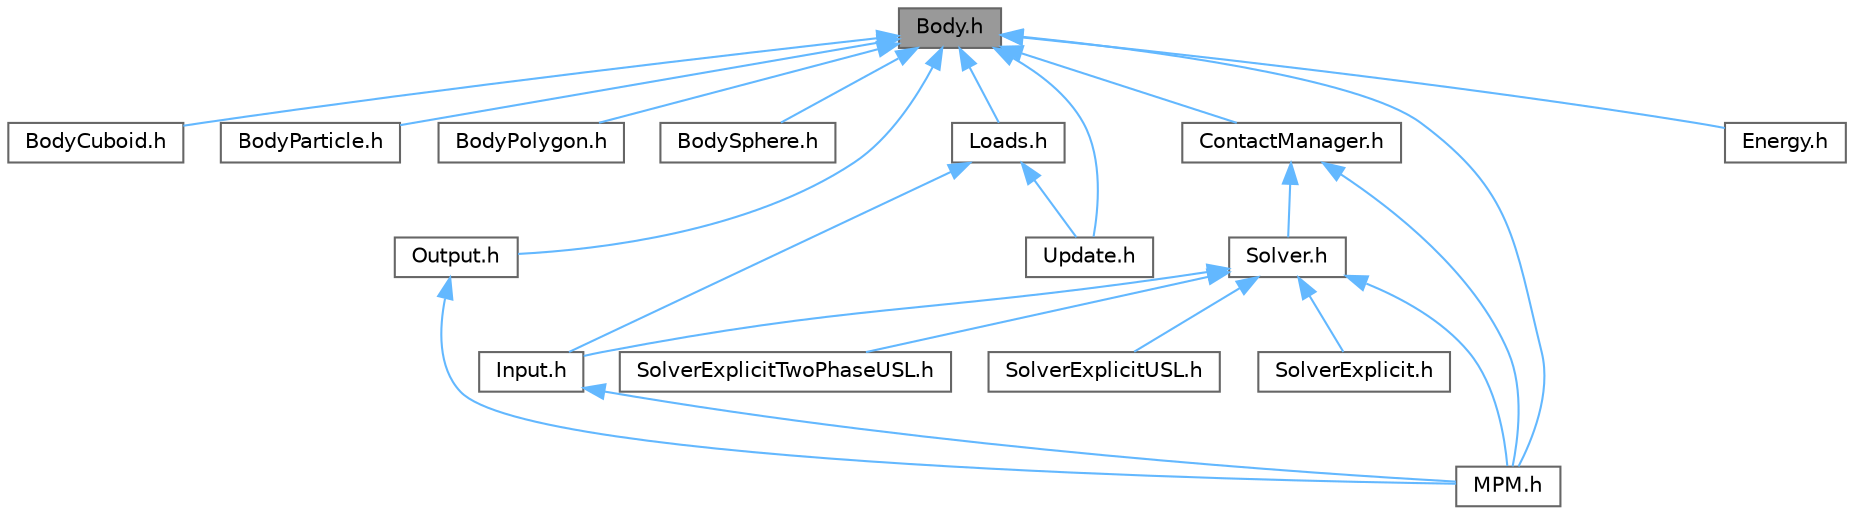 digraph "Body.h"
{
 // LATEX_PDF_SIZE
  bgcolor="transparent";
  edge [fontname=Helvetica,fontsize=10,labelfontname=Helvetica,labelfontsize=10];
  node [fontname=Helvetica,fontsize=10,shape=box,height=0.2,width=0.4];
  Node1 [id="Node000001",label="Body.h",height=0.2,width=0.4,color="gray40", fillcolor="grey60", style="filled", fontcolor="black",tooltip=" "];
  Node1 -> Node2 [id="edge1_Node000001_Node000002",dir="back",color="steelblue1",style="solid",tooltip=" "];
  Node2 [id="Node000002",label="BodyCuboid.h",height=0.2,width=0.4,color="grey40", fillcolor="white", style="filled",URL="$BodyCuboid_8h.html",tooltip=" "];
  Node1 -> Node3 [id="edge2_Node000001_Node000003",dir="back",color="steelblue1",style="solid",tooltip=" "];
  Node3 [id="Node000003",label="BodyParticle.h",height=0.2,width=0.4,color="grey40", fillcolor="white", style="filled",URL="$BodyParticle_8h.html",tooltip=" "];
  Node1 -> Node4 [id="edge3_Node000001_Node000004",dir="back",color="steelblue1",style="solid",tooltip=" "];
  Node4 [id="Node000004",label="BodyPolygon.h",height=0.2,width=0.4,color="grey40", fillcolor="white", style="filled",URL="$BodyPolygon_8h.html",tooltip=" "];
  Node1 -> Node5 [id="edge4_Node000001_Node000005",dir="back",color="steelblue1",style="solid",tooltip=" "];
  Node5 [id="Node000005",label="BodySphere.h",height=0.2,width=0.4,color="grey40", fillcolor="white", style="filled",URL="$BodySphere_8h.html",tooltip=" "];
  Node1 -> Node6 [id="edge5_Node000001_Node000006",dir="back",color="steelblue1",style="solid",tooltip=" "];
  Node6 [id="Node000006",label="ContactManager.h",height=0.2,width=0.4,color="grey40", fillcolor="white", style="filled",URL="$ContactManager_8h.html",tooltip=" "];
  Node6 -> Node7 [id="edge6_Node000006_Node000007",dir="back",color="steelblue1",style="solid",tooltip=" "];
  Node7 [id="Node000007",label="MPM.h",height=0.2,width=0.4,color="grey40", fillcolor="white", style="filled",URL="$MPM_8h.html",tooltip=" "];
  Node6 -> Node8 [id="edge7_Node000006_Node000008",dir="back",color="steelblue1",style="solid",tooltip=" "];
  Node8 [id="Node000008",label="Solver.h",height=0.2,width=0.4,color="grey40", fillcolor="white", style="filled",URL="$Solver_8h.html",tooltip=" "];
  Node8 -> Node9 [id="edge8_Node000008_Node000009",dir="back",color="steelblue1",style="solid",tooltip=" "];
  Node9 [id="Node000009",label="Input.h",height=0.2,width=0.4,color="grey40", fillcolor="white", style="filled",URL="$Input_8h.html",tooltip=" "];
  Node9 -> Node7 [id="edge9_Node000009_Node000007",dir="back",color="steelblue1",style="solid",tooltip=" "];
  Node8 -> Node7 [id="edge10_Node000008_Node000007",dir="back",color="steelblue1",style="solid",tooltip=" "];
  Node8 -> Node10 [id="edge11_Node000008_Node000010",dir="back",color="steelblue1",style="solid",tooltip=" "];
  Node10 [id="Node000010",label="SolverExplicit.h",height=0.2,width=0.4,color="grey40", fillcolor="white", style="filled",URL="$SolverExplicit_8h.html",tooltip=" "];
  Node8 -> Node11 [id="edge12_Node000008_Node000011",dir="back",color="steelblue1",style="solid",tooltip=" "];
  Node11 [id="Node000011",label="SolverExplicitTwoPhaseUSL.h",height=0.2,width=0.4,color="grey40", fillcolor="white", style="filled",URL="$SolverExplicitTwoPhaseUSL_8h.html",tooltip=" "];
  Node8 -> Node12 [id="edge13_Node000008_Node000012",dir="back",color="steelblue1",style="solid",tooltip=" "];
  Node12 [id="Node000012",label="SolverExplicitUSL.h",height=0.2,width=0.4,color="grey40", fillcolor="white", style="filled",URL="$SolverExplicitUSL_8h.html",tooltip=" "];
  Node1 -> Node13 [id="edge14_Node000001_Node000013",dir="back",color="steelblue1",style="solid",tooltip=" "];
  Node13 [id="Node000013",label="Energy.h",height=0.2,width=0.4,color="grey40", fillcolor="white", style="filled",URL="$Energy_8h.html",tooltip=" "];
  Node1 -> Node14 [id="edge15_Node000001_Node000014",dir="back",color="steelblue1",style="solid",tooltip=" "];
  Node14 [id="Node000014",label="Loads.h",height=0.2,width=0.4,color="grey40", fillcolor="white", style="filled",URL="$Loads_8h.html",tooltip=" "];
  Node14 -> Node9 [id="edge16_Node000014_Node000009",dir="back",color="steelblue1",style="solid",tooltip=" "];
  Node14 -> Node15 [id="edge17_Node000014_Node000015",dir="back",color="steelblue1",style="solid",tooltip=" "];
  Node15 [id="Node000015",label="Update.h",height=0.2,width=0.4,color="grey40", fillcolor="white", style="filled",URL="$Update_8h.html",tooltip=" "];
  Node1 -> Node7 [id="edge18_Node000001_Node000007",dir="back",color="steelblue1",style="solid",tooltip=" "];
  Node1 -> Node16 [id="edge19_Node000001_Node000016",dir="back",color="steelblue1",style="solid",tooltip=" "];
  Node16 [id="Node000016",label="Output.h",height=0.2,width=0.4,color="grey40", fillcolor="white", style="filled",URL="$Output_8h.html",tooltip=" "];
  Node16 -> Node7 [id="edge20_Node000016_Node000007",dir="back",color="steelblue1",style="solid",tooltip=" "];
  Node1 -> Node15 [id="edge21_Node000001_Node000015",dir="back",color="steelblue1",style="solid",tooltip=" "];
}
